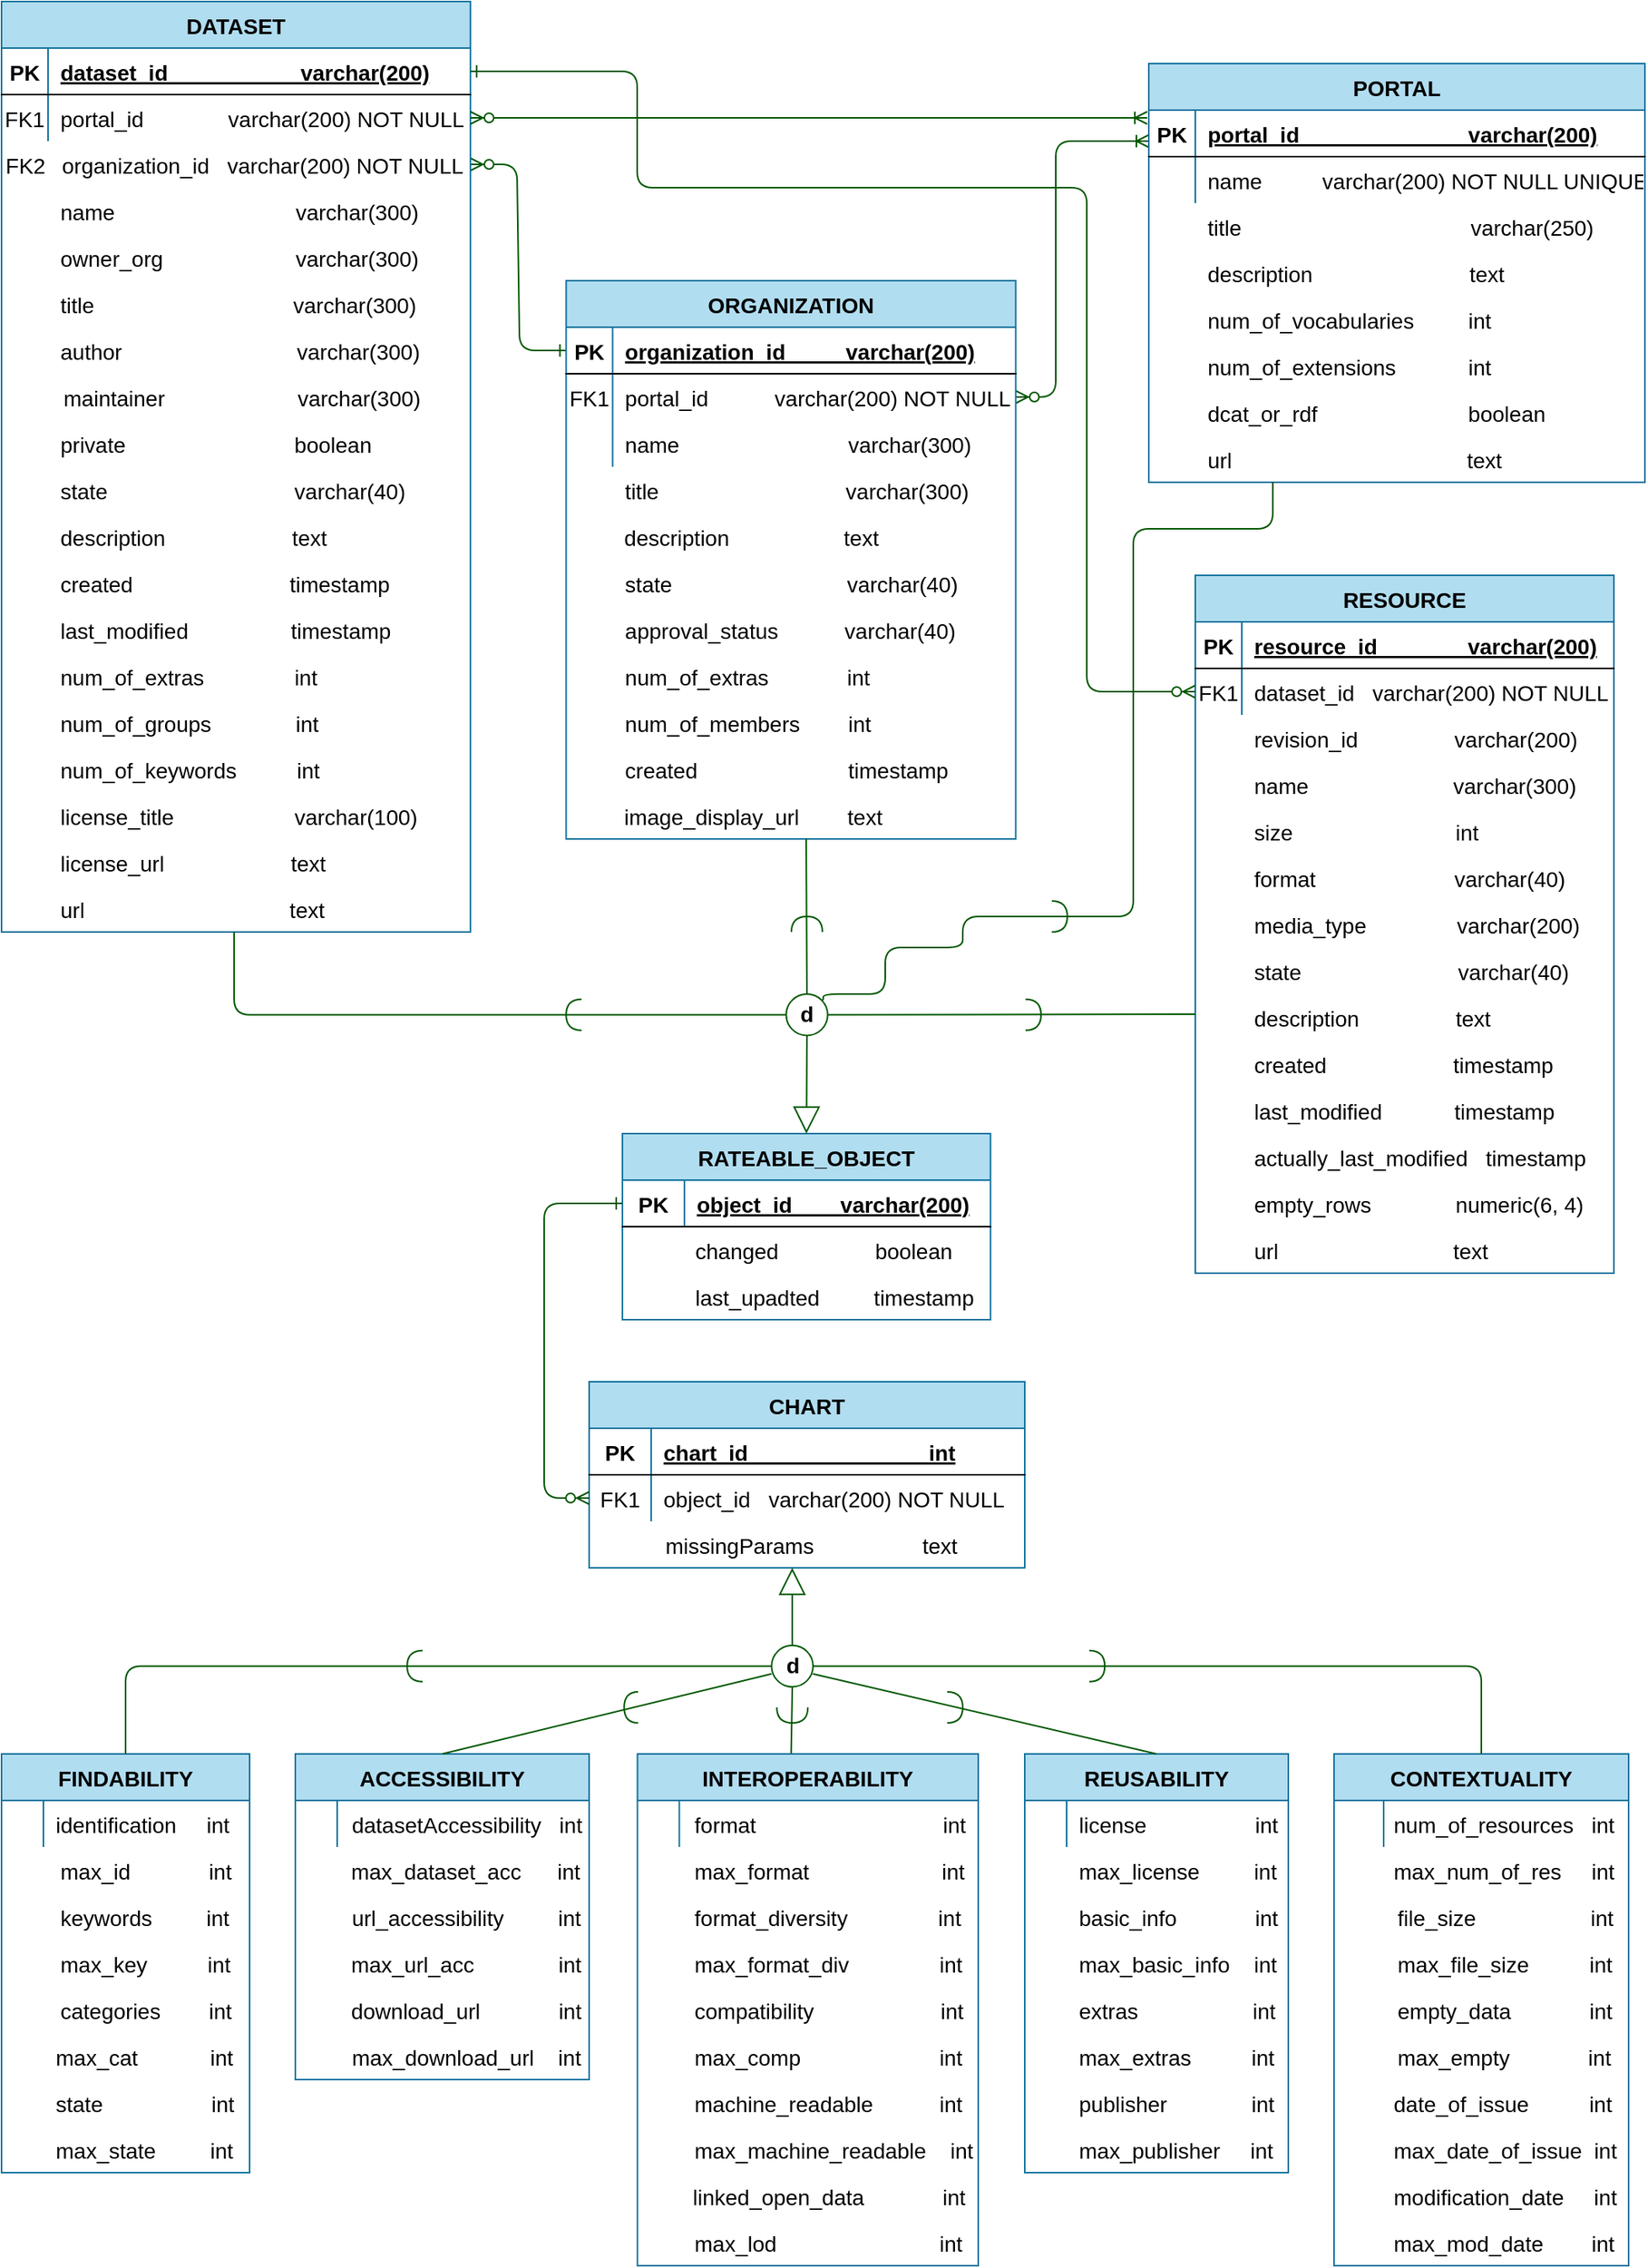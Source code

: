 <mxfile version="14.7.3" type="device"><diagram id="R2lEEEUBdFMjLlhIrx00" name="Page-1"><mxGraphModel dx="984" dy="422" grid="1" gridSize="10" guides="1" tooltips="1" connect="1" arrows="1" fold="1" page="1" pageScale="1" pageWidth="1100" pageHeight="850" math="0" shadow="0" extFonts="Permanent Marker^https://fonts.googleapis.com/css?family=Permanent+Marker"><root><mxCell id="0"/><mxCell id="1" parent="0"/><mxCell id="C-vyLk0tnHw3VtMMgP7b-1" value="" style="edgeStyle=orthogonalEdgeStyle;endArrow=ERzeroToMany;startArrow=ERoneToMany;endFill=1;startFill=0;fillColor=#008a00;strokeColor=#005700;fontSize=14;entryX=1;entryY=0.5;entryDx=0;entryDy=0;" parent="1" source="C-vyLk0tnHw3VtMMgP7b-24" target="C-vyLk0tnHw3VtMMgP7b-17" edge="1"><mxGeometry width="100" height="100" relative="1" as="geometry"><mxPoint x="360" y="840" as="sourcePoint"/><mxPoint x="662.43" y="95" as="targetPoint"/><Array as="points"><mxPoint x="700" y="100"/><mxPoint x="700" y="265"/></Array></mxGeometry></mxCell><mxCell id="C-vyLk0tnHw3VtMMgP7b-12" value="" style="edgeStyle=entityRelationEdgeStyle;endArrow=ERzeroToMany;startArrow=ERone;endFill=1;startFill=0;exitX=0;exitY=0.5;exitDx=0;exitDy=0;entryX=1;entryY=0.5;entryDx=0;entryDy=0;fillColor=#008a00;strokeColor=#005700;fontSize=14;" parent="1" source="C-vyLk0tnHw3VtMMgP7b-14" target="UvBOxQ-q_Ur3HQ1FWo0W-9" edge="1"><mxGeometry width="100" height="100" relative="1" as="geometry"><mxPoint x="420" y="300" as="sourcePoint"/><mxPoint x="570" y="390" as="targetPoint"/></mxGeometry></mxCell><mxCell id="C-vyLk0tnHw3VtMMgP7b-2" value="DATASET" style="shape=table;startSize=30;container=1;collapsible=1;childLayout=tableLayout;fixedRows=1;rowLines=0;fontStyle=1;align=center;resizeLast=1;fillColor=#b1ddf0;strokeColor=#10739e;fontSize=14;" parent="1" vertex="1"><mxGeometry x="20" y="10" width="302.43" height="600" as="geometry"/></mxCell><mxCell id="C-vyLk0tnHw3VtMMgP7b-3" value="" style="shape=partialRectangle;collapsible=0;dropTarget=0;pointerEvents=0;fillColor=none;points=[[0,0.5],[1,0.5]];portConstraint=eastwest;top=0;left=0;right=0;bottom=1;fontSize=14;" parent="C-vyLk0tnHw3VtMMgP7b-2" vertex="1"><mxGeometry y="30" width="302.43" height="30" as="geometry"/></mxCell><mxCell id="C-vyLk0tnHw3VtMMgP7b-4" value="PK" style="shape=partialRectangle;overflow=hidden;connectable=0;fillColor=none;top=0;left=0;bottom=0;right=0;fontStyle=1;fontSize=14;" parent="C-vyLk0tnHw3VtMMgP7b-3" vertex="1"><mxGeometry width="30" height="30" as="geometry"/></mxCell><mxCell id="C-vyLk0tnHw3VtMMgP7b-5" value="dataset_id                      varchar(200)" style="shape=partialRectangle;overflow=hidden;connectable=0;fillColor=none;top=0;left=0;bottom=0;right=0;align=left;spacingLeft=6;fontStyle=5;fontSize=14;" parent="C-vyLk0tnHw3VtMMgP7b-3" vertex="1"><mxGeometry x="30" width="272.43" height="30" as="geometry"/></mxCell><mxCell id="C-vyLk0tnHw3VtMMgP7b-9" value="" style="shape=partialRectangle;collapsible=0;dropTarget=0;pointerEvents=0;fillColor=none;points=[[0,0.5],[1,0.5]];portConstraint=eastwest;top=0;left=0;right=0;bottom=0;fontSize=14;" parent="C-vyLk0tnHw3VtMMgP7b-2" vertex="1"><mxGeometry y="60" width="302.43" height="30" as="geometry"/></mxCell><mxCell id="C-vyLk0tnHw3VtMMgP7b-10" value="FK1" style="shape=partialRectangle;overflow=hidden;connectable=0;fillColor=none;top=0;left=0;bottom=0;right=0;fontSize=14;" parent="C-vyLk0tnHw3VtMMgP7b-9" vertex="1"><mxGeometry width="30" height="30" as="geometry"/></mxCell><mxCell id="C-vyLk0tnHw3VtMMgP7b-11" value="portal_id              varchar(200) NOT NULL" style="shape=partialRectangle;overflow=hidden;connectable=0;fillColor=none;top=0;left=0;bottom=0;right=0;align=left;spacingLeft=6;fontSize=14;" parent="C-vyLk0tnHw3VtMMgP7b-9" vertex="1"><mxGeometry x="30" width="272.43" height="30" as="geometry"/></mxCell><mxCell id="C-vyLk0tnHw3VtMMgP7b-13" value="ORGANIZATION" style="shape=table;startSize=30;container=1;collapsible=1;childLayout=tableLayout;fixedRows=1;rowLines=0;fontStyle=1;align=center;resizeLast=1;fillColor=#b1ddf0;strokeColor=#10739e;fontSize=14;" parent="1" vertex="1"><mxGeometry x="384.18" y="190" width="290" height="360" as="geometry"/></mxCell><mxCell id="C-vyLk0tnHw3VtMMgP7b-14" value="" style="shape=partialRectangle;collapsible=0;dropTarget=0;pointerEvents=0;fillColor=none;points=[[0,0.5],[1,0.5]];portConstraint=eastwest;top=0;left=0;right=0;bottom=1;fontSize=14;" parent="C-vyLk0tnHw3VtMMgP7b-13" vertex="1"><mxGeometry y="30" width="290" height="30" as="geometry"/></mxCell><mxCell id="C-vyLk0tnHw3VtMMgP7b-15" value="PK" style="shape=partialRectangle;overflow=hidden;connectable=0;fillColor=none;top=0;left=0;bottom=0;right=0;fontStyle=1;fontSize=14;" parent="C-vyLk0tnHw3VtMMgP7b-14" vertex="1"><mxGeometry width="30" height="30" as="geometry"/></mxCell><mxCell id="C-vyLk0tnHw3VtMMgP7b-16" value="organization_id          varchar(200)" style="shape=partialRectangle;overflow=hidden;connectable=0;fillColor=none;top=0;left=0;bottom=0;right=0;align=left;spacingLeft=6;fontStyle=5;fontSize=14;" parent="C-vyLk0tnHw3VtMMgP7b-14" vertex="1"><mxGeometry x="30" width="260" height="30" as="geometry"/></mxCell><mxCell id="C-vyLk0tnHw3VtMMgP7b-17" value="" style="shape=partialRectangle;collapsible=0;dropTarget=0;pointerEvents=0;fillColor=none;points=[[0,0.5],[1,0.5]];portConstraint=eastwest;top=0;left=0;right=0;bottom=0;fontSize=14;" parent="C-vyLk0tnHw3VtMMgP7b-13" vertex="1"><mxGeometry y="60" width="290" height="30" as="geometry"/></mxCell><mxCell id="C-vyLk0tnHw3VtMMgP7b-18" value="" style="shape=partialRectangle;overflow=hidden;connectable=0;fillColor=none;top=0;left=0;bottom=0;right=0;fontSize=14;" parent="C-vyLk0tnHw3VtMMgP7b-17" vertex="1"><mxGeometry width="30" height="30" as="geometry"/></mxCell><mxCell id="C-vyLk0tnHw3VtMMgP7b-19" value="portal_id           varchar(200) NOT NULL" style="shape=partialRectangle;overflow=hidden;connectable=0;fillColor=none;top=0;left=0;bottom=0;right=0;align=left;spacingLeft=6;strokeWidth=1;fontStyle=0;fontSize=14;" parent="C-vyLk0tnHw3VtMMgP7b-17" vertex="1"><mxGeometry x="30" width="260" height="30" as="geometry"/></mxCell><mxCell id="C-vyLk0tnHw3VtMMgP7b-20" value="" style="shape=partialRectangle;collapsible=0;dropTarget=0;pointerEvents=0;fillColor=none;points=[[0,0.5],[1,0.5]];portConstraint=eastwest;top=0;left=0;right=0;bottom=0;fontSize=14;" parent="C-vyLk0tnHw3VtMMgP7b-13" vertex="1"><mxGeometry y="90" width="290" height="30" as="geometry"/></mxCell><mxCell id="C-vyLk0tnHw3VtMMgP7b-21" value="" style="shape=partialRectangle;overflow=hidden;connectable=0;fillColor=none;top=0;left=0;bottom=0;right=0;fontSize=14;" parent="C-vyLk0tnHw3VtMMgP7b-20" vertex="1"><mxGeometry width="30" height="30" as="geometry"/></mxCell><mxCell id="C-vyLk0tnHw3VtMMgP7b-22" value="name                            varchar(300)" style="shape=partialRectangle;overflow=hidden;connectable=0;fillColor=none;top=0;left=0;bottom=0;right=0;align=left;spacingLeft=6;fontSize=14;" parent="C-vyLk0tnHw3VtMMgP7b-20" vertex="1"><mxGeometry x="30" width="260" height="30" as="geometry"/></mxCell><mxCell id="C-vyLk0tnHw3VtMMgP7b-23" value="PORTAL" style="shape=table;startSize=30;container=1;collapsible=1;childLayout=tableLayout;fixedRows=1;rowLines=0;fontStyle=1;align=center;resizeLast=1;fillColor=#b1ddf0;strokeColor=#10739e;fontSize=14;" parent="1" vertex="1"><mxGeometry x="760" y="50" width="320" height="270" as="geometry"/></mxCell><mxCell id="C-vyLk0tnHw3VtMMgP7b-24" value="" style="shape=partialRectangle;collapsible=0;dropTarget=0;pointerEvents=0;fillColor=none;points=[[0,0.5],[1,0.5]];portConstraint=eastwest;top=0;left=0;right=0;bottom=1;fontSize=14;" parent="C-vyLk0tnHw3VtMMgP7b-23" vertex="1"><mxGeometry y="30" width="320" height="30" as="geometry"/></mxCell><mxCell id="C-vyLk0tnHw3VtMMgP7b-25" value="PK" style="shape=partialRectangle;overflow=hidden;connectable=0;fillColor=none;top=0;left=0;bottom=0;right=0;fontStyle=1;fontSize=14;" parent="C-vyLk0tnHw3VtMMgP7b-24" vertex="1"><mxGeometry width="30" height="30" as="geometry"/></mxCell><mxCell id="C-vyLk0tnHw3VtMMgP7b-26" value="portal_id                            varchar(200)" style="shape=partialRectangle;overflow=hidden;connectable=0;fillColor=none;top=0;left=0;bottom=0;right=0;align=left;spacingLeft=6;fontStyle=5;fontSize=14;" parent="C-vyLk0tnHw3VtMMgP7b-24" vertex="1"><mxGeometry x="30" width="290" height="30" as="geometry"/></mxCell><mxCell id="C-vyLk0tnHw3VtMMgP7b-27" value="" style="shape=partialRectangle;collapsible=0;dropTarget=0;pointerEvents=0;fillColor=none;points=[[0,0.5],[1,0.5]];portConstraint=eastwest;top=0;left=0;right=0;bottom=0;fontSize=14;" parent="C-vyLk0tnHw3VtMMgP7b-23" vertex="1"><mxGeometry y="60" width="320" height="30" as="geometry"/></mxCell><mxCell id="C-vyLk0tnHw3VtMMgP7b-28" value="" style="shape=partialRectangle;overflow=hidden;connectable=0;fillColor=none;top=0;left=0;bottom=0;right=0;fontSize=14;" parent="C-vyLk0tnHw3VtMMgP7b-27" vertex="1"><mxGeometry width="30" height="30" as="geometry"/></mxCell><mxCell id="C-vyLk0tnHw3VtMMgP7b-29" value="name          varchar(200) NOT NULL UNIQUE" style="shape=partialRectangle;overflow=hidden;connectable=0;fillColor=none;top=0;left=0;bottom=0;right=0;align=left;spacingLeft=6;fontSize=14;" parent="C-vyLk0tnHw3VtMMgP7b-27" vertex="1"><mxGeometry x="30" width="290" height="30" as="geometry"/></mxCell><mxCell id="wOkbWrruHiMdVwnTg42V-2" value="RESOURCE" style="shape=table;startSize=30;container=1;collapsible=1;childLayout=tableLayout;fixedRows=1;rowLines=0;fontStyle=1;align=center;resizeLast=1;fillColor=#b1ddf0;strokeColor=#10739e;fontSize=14;" parent="1" vertex="1"><mxGeometry x="790" y="380" width="270" height="450" as="geometry"/></mxCell><mxCell id="wOkbWrruHiMdVwnTg42V-3" value="" style="shape=partialRectangle;collapsible=0;dropTarget=0;pointerEvents=0;fillColor=none;points=[[0,0.5],[1,0.5]];portConstraint=eastwest;top=0;left=0;right=0;bottom=1;fontSize=14;" parent="wOkbWrruHiMdVwnTg42V-2" vertex="1"><mxGeometry y="30" width="270" height="30" as="geometry"/></mxCell><mxCell id="wOkbWrruHiMdVwnTg42V-4" value="PK" style="shape=partialRectangle;overflow=hidden;connectable=0;fillColor=none;top=0;left=0;bottom=0;right=0;fontStyle=1;fontSize=14;" parent="wOkbWrruHiMdVwnTg42V-3" vertex="1"><mxGeometry width="30" height="30" as="geometry"/></mxCell><mxCell id="wOkbWrruHiMdVwnTg42V-5" value="resource_id               varchar(200)" style="shape=partialRectangle;overflow=hidden;connectable=0;fillColor=none;top=0;left=0;bottom=0;right=0;align=left;spacingLeft=6;fontStyle=5;fontSize=14;" parent="wOkbWrruHiMdVwnTg42V-3" vertex="1"><mxGeometry x="30" width="240" height="30" as="geometry"/></mxCell><mxCell id="wOkbWrruHiMdVwnTg42V-6" value="" style="shape=partialRectangle;collapsible=0;dropTarget=0;pointerEvents=0;fillColor=none;points=[[0,0.5],[1,0.5]];portConstraint=eastwest;top=0;left=0;right=0;bottom=0;fontSize=14;" parent="wOkbWrruHiMdVwnTg42V-2" vertex="1"><mxGeometry y="60" width="270" height="30" as="geometry"/></mxCell><mxCell id="wOkbWrruHiMdVwnTg42V-7" value="FK1" style="shape=partialRectangle;overflow=hidden;connectable=0;fillColor=none;top=0;left=0;bottom=0;right=0;fontSize=14;" parent="wOkbWrruHiMdVwnTg42V-6" vertex="1"><mxGeometry width="30" height="30" as="geometry"/></mxCell><mxCell id="wOkbWrruHiMdVwnTg42V-8" value="dataset_id   varchar(200) NOT NULL" style="shape=partialRectangle;overflow=hidden;connectable=0;fillColor=none;top=0;left=0;bottom=0;right=0;align=left;spacingLeft=6;fontSize=14;" parent="wOkbWrruHiMdVwnTg42V-6" vertex="1"><mxGeometry x="30" width="240" height="30" as="geometry"/></mxCell><mxCell id="DVS85fL9BZpWIv3RxOL_-1" value="" style="endArrow=ERzeroToMany;startArrow=ERone;endFill=1;startFill=0;exitX=1;exitY=0.5;exitDx=0;exitDy=0;entryX=0;entryY=0.5;entryDx=0;entryDy=0;fillColor=#008a00;strokeColor=#005700;edgeStyle=orthogonalEdgeStyle;fontSize=14;" parent="1" source="C-vyLk0tnHw3VtMMgP7b-3" target="wOkbWrruHiMdVwnTg42V-6" edge="1"><mxGeometry width="100" height="100" relative="1" as="geometry"><mxPoint x="680" y="340" as="sourcePoint"/><mxPoint x="770" y="190" as="targetPoint"/><Array as="points"><mxPoint x="430" y="55"/><mxPoint x="430" y="130"/><mxPoint x="720" y="130"/><mxPoint x="720" y="455"/></Array></mxGeometry></mxCell><mxCell id="DVS85fL9BZpWIv3RxOL_-2" value="name                              varchar(300)" style="shape=partialRectangle;overflow=hidden;connectable=0;fillColor=none;top=0;left=0;bottom=0;right=0;align=left;spacingLeft=6;fontSize=14;" parent="1" vertex="1"><mxGeometry x="50" y="130" width="272.43" height="30" as="geometry"/></mxCell><mxCell id="DVS85fL9BZpWIv3RxOL_-3" value="title                                 varchar(300)" style="shape=partialRectangle;overflow=hidden;connectable=0;fillColor=none;top=0;left=0;bottom=0;right=0;align=left;spacingLeft=6;fontSize=14;" parent="1" vertex="1"><mxGeometry x="50" y="190" width="268.39" height="30" as="geometry"/></mxCell><mxCell id="DVS85fL9BZpWIv3RxOL_-4" value="author                             varchar(300)" style="shape=partialRectangle;overflow=hidden;connectable=0;fillColor=none;top=0;left=0;bottom=0;right=0;align=left;spacingLeft=6;fontSize=14;" parent="1" vertex="1"><mxGeometry x="50" y="220" width="268.39" height="30" as="geometry"/></mxCell><mxCell id="DVS85fL9BZpWIv3RxOL_-5" value="maintainer                      varchar(300)" style="shape=partialRectangle;overflow=hidden;connectable=0;fillColor=none;top=0;left=0;bottom=0;right=0;align=left;spacingLeft=6;fontSize=14;" parent="1" vertex="1"><mxGeometry x="52.02" y="250" width="268.39" height="30" as="geometry"/></mxCell><mxCell id="DVS85fL9BZpWIv3RxOL_-6" value="state                               varchar(40)" style="shape=partialRectangle;overflow=hidden;connectable=0;fillColor=none;top=0;left=0;bottom=0;right=0;align=left;spacingLeft=6;fontSize=14;" parent="1" vertex="1"><mxGeometry x="50" y="310" width="268.39" height="30" as="geometry"/></mxCell><mxCell id="DVS85fL9BZpWIv3RxOL_-7" value="description                     text" style="shape=partialRectangle;overflow=hidden;connectable=0;fillColor=none;top=0;left=0;bottom=0;right=0;align=left;spacingLeft=6;fontSize=14;" parent="1" vertex="1"><mxGeometry x="50" y="340" width="268.39" height="30" as="geometry"/></mxCell><mxCell id="DVS85fL9BZpWIv3RxOL_-8" value="owner_org                      varchar(300)" style="shape=partialRectangle;overflow=hidden;connectable=0;fillColor=none;top=0;left=0;bottom=0;right=0;align=left;spacingLeft=6;fontSize=14;" parent="1" vertex="1"><mxGeometry x="50" y="160" width="268.39" height="30" as="geometry"/></mxCell><mxCell id="DVS85fL9BZpWIv3RxOL_-10" value="created                          timestamp" style="shape=partialRectangle;overflow=hidden;connectable=0;fillColor=none;top=0;left=0;bottom=0;right=0;align=left;spacingLeft=6;fontSize=14;" parent="1" vertex="1"><mxGeometry x="50" y="370" width="272.43" height="30" as="geometry"/></mxCell><mxCell id="DVS85fL9BZpWIv3RxOL_-11" value="last_modified                 timestamp" style="shape=partialRectangle;overflow=hidden;connectable=0;fillColor=none;top=0;left=0;bottom=0;right=0;align=left;spacingLeft=6;fontSize=14;" parent="1" vertex="1"><mxGeometry x="50" y="400" width="272.43" height="30" as="geometry"/></mxCell><mxCell id="DVS85fL9BZpWIv3RxOL_-12" value="num_of_extras               int " style="shape=partialRectangle;overflow=hidden;connectable=0;fillColor=none;top=0;left=0;bottom=0;right=0;align=left;spacingLeft=6;fontSize=14;" parent="1" vertex="1"><mxGeometry x="50" y="430" width="268.39" height="30" as="geometry"/></mxCell><mxCell id="DVS85fL9BZpWIv3RxOL_-13" value="num_of_groups              int " style="shape=partialRectangle;overflow=hidden;connectable=0;fillColor=none;top=0;left=0;bottom=0;right=0;align=left;spacingLeft=6;fontSize=14;" parent="1" vertex="1"><mxGeometry x="50" y="460" width="268.39" height="30" as="geometry"/></mxCell><mxCell id="DVS85fL9BZpWIv3RxOL_-15" value="num_of_keywords          int " style="shape=partialRectangle;overflow=hidden;connectable=0;fillColor=none;top=0;left=0;bottom=0;right=0;align=left;spacingLeft=6;fontSize=14;" parent="1" vertex="1"><mxGeometry x="50" y="490" width="268.39" height="30" as="geometry"/></mxCell><mxCell id="DVS85fL9BZpWIv3RxOL_-23" value="license_title                    varchar(100) " style="shape=partialRectangle;overflow=hidden;connectable=0;fillColor=none;top=0;left=0;bottom=0;right=0;align=left;spacingLeft=6;fontSize=14;" parent="1" vertex="1"><mxGeometry x="50" y="520" width="268.39" height="30" as="geometry"/></mxCell><mxCell id="DVS85fL9BZpWIv3RxOL_-24" value="license_url                     text" style="shape=partialRectangle;overflow=hidden;connectable=0;fillColor=none;top=0;left=0;bottom=0;right=0;align=left;spacingLeft=6;fontSize=14;" parent="1" vertex="1"><mxGeometry x="50" y="550" width="268.39" height="30" as="geometry"/></mxCell><mxCell id="DVS85fL9BZpWIv3RxOL_-25" value="url                                  text " style="shape=partialRectangle;overflow=hidden;connectable=0;fillColor=none;top=0;left=0;bottom=0;right=0;align=left;spacingLeft=6;fontSize=14;" parent="1" vertex="1"><mxGeometry x="50" y="580" width="268.39" height="30" as="geometry"/></mxCell><mxCell id="DVS85fL9BZpWIv3RxOL_-27" value="state                             varchar(40)" style="shape=partialRectangle;overflow=hidden;connectable=0;fillColor=none;top=0;left=0;bottom=0;right=0;align=left;spacingLeft=6;fontSize=14;" parent="1" vertex="1"><mxGeometry x="414.18" y="370" width="260" height="30" as="geometry"/></mxCell><mxCell id="DVS85fL9BZpWIv3RxOL_-29" value="approval_status           varchar(40)" style="shape=partialRectangle;overflow=hidden;connectable=0;fillColor=none;top=0;left=0;bottom=0;right=0;align=left;spacingLeft=6;fontSize=14;" parent="1" vertex="1"><mxGeometry x="414.18" y="400" width="255.32" height="30" as="geometry"/></mxCell><mxCell id="DVS85fL9BZpWIv3RxOL_-30" value="title                               varchar(300)" style="shape=partialRectangle;overflow=hidden;connectable=0;fillColor=none;top=0;left=0;bottom=0;right=0;align=left;spacingLeft=6;fontSize=14;" parent="1" vertex="1"><mxGeometry x="414.18" y="310" width="260" height="30" as="geometry"/></mxCell><mxCell id="DVS85fL9BZpWIv3RxOL_-31" value="created                         timestamp" style="shape=partialRectangle;overflow=hidden;connectable=0;fillColor=none;top=0;left=0;bottom=0;right=0;align=left;spacingLeft=6;fontSize=14;" parent="1" vertex="1"><mxGeometry x="414.18" y="490" width="260" height="30" as="geometry"/></mxCell><mxCell id="DVS85fL9BZpWIv3RxOL_-32" value="num_of_members        int" style="shape=partialRectangle;overflow=hidden;connectable=0;fillColor=none;top=0;left=0;bottom=0;right=0;align=left;spacingLeft=6;fontSize=14;" parent="1" vertex="1"><mxGeometry x="414.18" y="460" width="260" height="30" as="geometry"/></mxCell><mxCell id="DVS85fL9BZpWIv3RxOL_-33" value="num_of_extras             int" style="shape=partialRectangle;overflow=hidden;connectable=0;fillColor=none;top=0;left=0;bottom=0;right=0;align=left;spacingLeft=6;fontSize=14;" parent="1" vertex="1"><mxGeometry x="414.18" y="430" width="250" height="30" as="geometry"/></mxCell><mxCell id="DVS85fL9BZpWIv3RxOL_-34" value="image_display_url        text" style="shape=partialRectangle;overflow=hidden;connectable=0;fillColor=none;top=0;left=0;bottom=0;right=0;align=left;spacingLeft=6;fontSize=14;" parent="1" vertex="1"><mxGeometry x="413.68" y="520" width="260" height="30" as="geometry"/></mxCell><mxCell id="DVS85fL9BZpWIv3RxOL_-35" value="name                        varchar(300)" style="shape=partialRectangle;overflow=hidden;connectable=0;fillColor=none;top=0;left=0;bottom=0;right=0;align=left;spacingLeft=6;fontSize=14;" parent="1" vertex="1"><mxGeometry x="820" y="500" width="240" height="30" as="geometry"/></mxCell><mxCell id="DVS85fL9BZpWIv3RxOL_-36" value="revision_id                varchar(200)" style="shape=partialRectangle;overflow=hidden;connectable=0;fillColor=none;top=0;left=0;bottom=0;right=0;align=left;spacingLeft=6;fontSize=14;" parent="1" vertex="1"><mxGeometry x="820" y="470" width="240" height="30" as="geometry"/></mxCell><mxCell id="DVS85fL9BZpWIv3RxOL_-37" value="state                          varchar(40)" style="shape=partialRectangle;overflow=hidden;connectable=0;fillColor=none;top=0;left=0;bottom=0;right=0;align=left;spacingLeft=6;fontSize=14;" parent="1" vertex="1"><mxGeometry x="820" y="620" width="240" height="30" as="geometry"/></mxCell><mxCell id="DVS85fL9BZpWIv3RxOL_-38" value="media_type               varchar(200)" style="shape=partialRectangle;overflow=hidden;connectable=0;fillColor=none;top=0;left=0;bottom=0;right=0;align=left;spacingLeft=6;fontSize=14;" parent="1" vertex="1"><mxGeometry x="820" y="590" width="240" height="30" as="geometry"/></mxCell><mxCell id="DVS85fL9BZpWIv3RxOL_-39" value="size                           int" style="shape=partialRectangle;overflow=hidden;connectable=0;fillColor=none;top=0;left=0;bottom=0;right=0;align=left;spacingLeft=6;fontSize=14;" parent="1" vertex="1"><mxGeometry x="820" y="530" width="240" height="30" as="geometry"/></mxCell><mxCell id="DVS85fL9BZpWIv3RxOL_-40" value="format                       varchar(40)" style="shape=partialRectangle;overflow=hidden;connectable=0;fillColor=none;top=0;left=0;bottom=0;right=0;align=left;spacingLeft=6;fontSize=14;" parent="1" vertex="1"><mxGeometry x="820" y="560" width="240" height="30" as="geometry"/></mxCell><mxCell id="DVS85fL9BZpWIv3RxOL_-41" value="created                     timestamp" style="shape=partialRectangle;overflow=hidden;connectable=0;fillColor=none;top=0;left=0;bottom=0;right=0;align=left;spacingLeft=6;fontSize=14;" parent="1" vertex="1"><mxGeometry x="820" y="680" width="240" height="30" as="geometry"/></mxCell><mxCell id="DVS85fL9BZpWIv3RxOL_-42" value="description                text" style="shape=partialRectangle;overflow=hidden;connectable=0;fillColor=none;top=0;left=0;bottom=0;right=0;align=left;spacingLeft=6;fontSize=14;" parent="1" vertex="1"><mxGeometry x="820" y="650" width="240" height="30" as="geometry"/></mxCell><mxCell id="DVS85fL9BZpWIv3RxOL_-43" value="last_modified            timestamp" style="shape=partialRectangle;overflow=hidden;connectable=0;fillColor=none;top=0;left=0;bottom=0;right=0;align=left;spacingLeft=6;fontSize=14;" parent="1" vertex="1"><mxGeometry x="820" y="710" width="240" height="30" as="geometry"/></mxCell><mxCell id="DVS85fL9BZpWIv3RxOL_-44" value="actually_last_modified   timestamp" style="shape=partialRectangle;overflow=hidden;connectable=0;fillColor=none;top=0;left=0;bottom=0;right=0;align=left;spacingLeft=6;fontSize=14;" parent="1" vertex="1"><mxGeometry x="820" y="740" width="240" height="30" as="geometry"/></mxCell><mxCell id="DVS85fL9BZpWIv3RxOL_-45" value="CHART" style="shape=table;startSize=30;container=1;collapsible=1;childLayout=tableLayout;fixedRows=1;rowLines=0;fontStyle=1;align=center;resizeLast=1;fillColor=#b1ddf0;strokeColor=#10739e;fontSize=14;" parent="1" vertex="1"><mxGeometry x="399.02" y="900" width="280.98" height="120" as="geometry"/></mxCell><mxCell id="DVS85fL9BZpWIv3RxOL_-46" value="" style="shape=partialRectangle;collapsible=0;dropTarget=0;pointerEvents=0;points=[[0,0.5],[1,0.5]];portConstraint=eastwest;top=0;left=0;right=0;bottom=1;fillColor=none;fontSize=14;" parent="DVS85fL9BZpWIv3RxOL_-45" vertex="1"><mxGeometry y="30" width="280.98" height="30" as="geometry"/></mxCell><mxCell id="DVS85fL9BZpWIv3RxOL_-47" value="PK" style="shape=partialRectangle;overflow=hidden;connectable=0;top=0;left=0;bottom=0;right=0;fontStyle=1;fillColor=none;fontSize=14;" parent="DVS85fL9BZpWIv3RxOL_-46" vertex="1"><mxGeometry width="40" height="30" as="geometry"/></mxCell><mxCell id="DVS85fL9BZpWIv3RxOL_-48" value="chart_id                              int" style="shape=partialRectangle;overflow=hidden;connectable=0;top=0;left=0;bottom=0;right=0;align=left;spacingLeft=6;fontStyle=5;fillColor=none;fontSize=14;" parent="DVS85fL9BZpWIv3RxOL_-46" vertex="1"><mxGeometry x="40" width="240.98" height="30" as="geometry"/></mxCell><mxCell id="DVS85fL9BZpWIv3RxOL_-49" value="" style="shape=partialRectangle;collapsible=0;dropTarget=0;pointerEvents=0;fillColor=none;points=[[0,0.5],[1,0.5]];portConstraint=eastwest;top=0;left=0;right=0;bottom=0;fontSize=14;" parent="DVS85fL9BZpWIv3RxOL_-45" vertex="1"><mxGeometry y="60" width="280.98" height="30" as="geometry"/></mxCell><mxCell id="DVS85fL9BZpWIv3RxOL_-50" value="FK1" style="shape=partialRectangle;overflow=hidden;connectable=0;fillColor=none;top=0;left=0;bottom=0;right=0;fontSize=14;" parent="DVS85fL9BZpWIv3RxOL_-49" vertex="1"><mxGeometry width="40" height="30" as="geometry"/></mxCell><mxCell id="DVS85fL9BZpWIv3RxOL_-51" value="object_id   varchar(200) NOT NULL" style="shape=partialRectangle;overflow=hidden;connectable=0;fillColor=none;top=0;left=0;bottom=0;right=0;align=left;spacingLeft=6;fontSize=14;" parent="DVS85fL9BZpWIv3RxOL_-49" vertex="1"><mxGeometry x="40" width="240.98" height="30" as="geometry"/></mxCell><mxCell id="DVS85fL9BZpWIv3RxOL_-69" value="FINDABILITY" style="shape=table;startSize=30;container=1;collapsible=1;childLayout=tableLayout;fixedRows=1;rowLines=0;fontStyle=1;align=center;resizeLast=1;fillColor=#b1ddf0;strokeColor=#10739e;fontSize=14;" parent="1" vertex="1"><mxGeometry x="20.0" y="1140" width="160" height="270" as="geometry"/></mxCell><mxCell id="DVS85fL9BZpWIv3RxOL_-73" value="" style="shape=partialRectangle;collapsible=0;dropTarget=0;pointerEvents=0;fillColor=none;points=[[0,0.5],[1,0.5]];portConstraint=eastwest;top=0;left=0;right=0;bottom=0;fontSize=14;" parent="DVS85fL9BZpWIv3RxOL_-69" vertex="1"><mxGeometry y="30" width="160" height="30" as="geometry"/></mxCell><mxCell id="DVS85fL9BZpWIv3RxOL_-74" value="" style="shape=partialRectangle;overflow=hidden;connectable=0;fillColor=none;top=0;left=0;bottom=0;right=0;fontSize=14;" parent="DVS85fL9BZpWIv3RxOL_-73" vertex="1"><mxGeometry width="27" height="30" as="geometry"/></mxCell><mxCell id="DVS85fL9BZpWIv3RxOL_-75" value="" style="shape=partialRectangle;overflow=hidden;connectable=0;fillColor=none;top=0;left=0;bottom=0;right=0;align=left;spacingLeft=6;fontSize=14;" parent="DVS85fL9BZpWIv3RxOL_-73" vertex="1"><mxGeometry x="27" width="133" height="30" as="geometry"/></mxCell><mxCell id="DVS85fL9BZpWIv3RxOL_-79" value="identification     int" style="shape=partialRectangle;overflow=hidden;connectable=0;fillColor=none;top=0;left=0;bottom=0;right=0;align=left;spacingLeft=6;fontSize=14;" parent="1" vertex="1"><mxGeometry x="47.0" y="1170" width="130" height="30" as="geometry"/></mxCell><mxCell id="DVS85fL9BZpWIv3RxOL_-80" value="keywords         int" style="shape=partialRectangle;overflow=hidden;connectable=0;fillColor=none;top=0;left=0;bottom=0;right=0;align=left;spacingLeft=6;fontSize=14;" parent="1" vertex="1"><mxGeometry x="50.0" y="1230" width="130" height="30" as="geometry"/></mxCell><mxCell id="DVS85fL9BZpWIv3RxOL_-129" value="categories        int" style="shape=partialRectangle;overflow=hidden;connectable=0;fillColor=none;top=0;left=0;bottom=0;right=0;align=left;spacingLeft=6;fontSize=14;" parent="1" vertex="1"><mxGeometry x="50.0" y="1290" width="130" height="30" as="geometry"/></mxCell><mxCell id="DVS85fL9BZpWIv3RxOL_-130" value="state                  int" style="shape=partialRectangle;overflow=hidden;connectable=0;fillColor=none;top=0;left=0;bottom=0;right=0;align=left;spacingLeft=6;fontSize=14;" parent="1" vertex="1"><mxGeometry x="47.0" y="1350" width="130" height="30" as="geometry"/></mxCell><mxCell id="DVS85fL9BZpWIv3RxOL_-131" value="CONTEXTUALITY" style="shape=table;startSize=30;container=1;collapsible=1;childLayout=tableLayout;fixedRows=1;rowLines=0;fontStyle=1;align=center;resizeLast=1;fillColor=#b1ddf0;strokeColor=#10739e;fontSize=14;" parent="1" vertex="1"><mxGeometry x="879.5" y="1140" width="190" height="330" as="geometry"/></mxCell><mxCell id="DVS85fL9BZpWIv3RxOL_-132" value="" style="shape=partialRectangle;collapsible=0;dropTarget=0;pointerEvents=0;fillColor=none;points=[[0,0.5],[1,0.5]];portConstraint=eastwest;top=0;left=0;right=0;bottom=0;fontSize=14;" parent="DVS85fL9BZpWIv3RxOL_-131" vertex="1"><mxGeometry y="30" width="190" height="30" as="geometry"/></mxCell><mxCell id="DVS85fL9BZpWIv3RxOL_-133" value="" style="shape=partialRectangle;overflow=hidden;connectable=0;fillColor=none;top=0;left=0;bottom=0;right=0;fontSize=14;" parent="DVS85fL9BZpWIv3RxOL_-132" vertex="1"><mxGeometry width="32" height="30" as="geometry"/></mxCell><mxCell id="DVS85fL9BZpWIv3RxOL_-134" value="" style="shape=partialRectangle;overflow=hidden;connectable=0;fillColor=none;top=0;left=0;bottom=0;right=0;align=left;spacingLeft=6;fontSize=14;" parent="DVS85fL9BZpWIv3RxOL_-132" vertex="1"><mxGeometry x="32" width="158" height="30" as="geometry"/></mxCell><mxCell id="DVS85fL9BZpWIv3RxOL_-139" value="REUSABILITY" style="shape=table;startSize=30;container=1;collapsible=1;childLayout=tableLayout;fixedRows=1;rowLines=0;fontStyle=1;align=center;resizeLast=1;fillColor=#b1ddf0;strokeColor=#10739e;fontSize=14;" parent="1" vertex="1"><mxGeometry x="680" y="1140" width="170" height="270" as="geometry"/></mxCell><mxCell id="DVS85fL9BZpWIv3RxOL_-140" value="" style="shape=partialRectangle;collapsible=0;dropTarget=0;pointerEvents=0;fillColor=none;points=[[0,0.5],[1,0.5]];portConstraint=eastwest;top=0;left=0;right=0;bottom=0;fontSize=14;" parent="DVS85fL9BZpWIv3RxOL_-139" vertex="1"><mxGeometry y="30" width="170" height="30" as="geometry"/></mxCell><mxCell id="DVS85fL9BZpWIv3RxOL_-141" value="" style="shape=partialRectangle;overflow=hidden;connectable=0;fillColor=none;top=0;left=0;bottom=0;right=0;fontSize=14;" parent="DVS85fL9BZpWIv3RxOL_-140" vertex="1"><mxGeometry width="27" height="30" as="geometry"/></mxCell><mxCell id="DVS85fL9BZpWIv3RxOL_-142" value="" style="shape=partialRectangle;overflow=hidden;connectable=0;fillColor=none;top=0;left=0;bottom=0;right=0;align=left;spacingLeft=6;fontSize=14;" parent="DVS85fL9BZpWIv3RxOL_-140" vertex="1"><mxGeometry x="27" width="143" height="30" as="geometry"/></mxCell><mxCell id="DVS85fL9BZpWIv3RxOL_-147" value="INTEROPERABILITY" style="shape=table;startSize=30;container=1;collapsible=1;childLayout=tableLayout;fixedRows=1;rowLines=0;fontStyle=1;align=center;resizeLast=1;fillColor=#b1ddf0;strokeColor=#10739e;fontSize=14;" parent="1" vertex="1"><mxGeometry x="430.18" y="1140" width="219.82" height="330" as="geometry"/></mxCell><mxCell id="DVS85fL9BZpWIv3RxOL_-148" value="" style="shape=partialRectangle;collapsible=0;dropTarget=0;pointerEvents=0;fillColor=none;points=[[0,0.5],[1,0.5]];portConstraint=eastwest;top=0;left=0;right=0;bottom=0;fontSize=14;" parent="DVS85fL9BZpWIv3RxOL_-147" vertex="1"><mxGeometry y="30" width="219.82" height="30" as="geometry"/></mxCell><mxCell id="DVS85fL9BZpWIv3RxOL_-149" value="" style="shape=partialRectangle;overflow=hidden;connectable=0;fillColor=none;top=0;left=0;bottom=0;right=0;fontSize=14;" parent="DVS85fL9BZpWIv3RxOL_-148" vertex="1"><mxGeometry width="27" height="30" as="geometry"/></mxCell><mxCell id="DVS85fL9BZpWIv3RxOL_-150" value="" style="shape=partialRectangle;overflow=hidden;connectable=0;fillColor=none;top=0;left=0;bottom=0;right=0;align=left;spacingLeft=6;fontSize=14;" parent="DVS85fL9BZpWIv3RxOL_-148" vertex="1"><mxGeometry x="27" width="192.82" height="30" as="geometry"/></mxCell><mxCell id="DVS85fL9BZpWIv3RxOL_-155" value="ACCESSIBILITY" style="shape=table;startSize=30;container=1;collapsible=1;childLayout=tableLayout;fixedRows=1;rowLines=0;fontStyle=1;align=center;resizeLast=1;fillColor=#b1ddf0;strokeColor=#10739e;fontSize=14;" parent="1" vertex="1"><mxGeometry x="209.5" y="1140" width="189.5" height="210" as="geometry"/></mxCell><mxCell id="DVS85fL9BZpWIv3RxOL_-156" value="" style="shape=partialRectangle;collapsible=0;dropTarget=0;pointerEvents=0;fillColor=none;points=[[0,0.5],[1,0.5]];portConstraint=eastwest;top=0;left=0;right=0;bottom=0;fontSize=14;" parent="DVS85fL9BZpWIv3RxOL_-155" vertex="1"><mxGeometry y="30" width="189.5" height="30" as="geometry"/></mxCell><mxCell id="DVS85fL9BZpWIv3RxOL_-157" value="" style="shape=partialRectangle;overflow=hidden;connectable=0;fillColor=none;top=0;left=0;bottom=0;right=0;fontSize=14;" parent="DVS85fL9BZpWIv3RxOL_-156" vertex="1"><mxGeometry width="27" height="30" as="geometry"/></mxCell><mxCell id="DVS85fL9BZpWIv3RxOL_-158" value="" style="shape=partialRectangle;overflow=hidden;connectable=0;fillColor=none;top=0;left=0;bottom=0;right=0;align=left;spacingLeft=6;fontSize=14;" parent="DVS85fL9BZpWIv3RxOL_-156" vertex="1"><mxGeometry x="27" width="162.5" height="30" as="geometry"/></mxCell><mxCell id="DVS85fL9BZpWIv3RxOL_-159" value="datasetAccessibility   int" style="shape=partialRectangle;overflow=hidden;connectable=0;fillColor=none;top=0;left=0;bottom=0;right=0;align=left;spacingLeft=6;fontSize=14;" parent="1" vertex="1"><mxGeometry x="237.97" y="1170" width="161.53" height="30" as="geometry"/></mxCell><mxCell id="DVS85fL9BZpWIv3RxOL_-160" value="url_accessibility         int" style="shape=partialRectangle;overflow=hidden;connectable=0;fillColor=none;top=0;left=0;bottom=0;right=0;align=left;spacingLeft=6;fontSize=14;" parent="1" vertex="1"><mxGeometry x="237.97" y="1230" width="161.53" height="30" as="geometry"/></mxCell><mxCell id="DVS85fL9BZpWIv3RxOL_-161" value="download_url             int" style="shape=partialRectangle;overflow=hidden;connectable=0;fillColor=none;top=0;left=0;bottom=0;right=0;align=left;spacingLeft=6;fontSize=14;" parent="1" vertex="1"><mxGeometry x="237.47" y="1290" width="161.53" height="30" as="geometry"/></mxCell><mxCell id="DVS85fL9BZpWIv3RxOL_-167" value="format                               int" style="shape=partialRectangle;overflow=hidden;connectable=0;fillColor=none;top=0;left=0;bottom=0;right=0;align=left;spacingLeft=6;fontSize=14;" parent="1" vertex="1"><mxGeometry x="459.02" y="1170" width="190.98" height="30" as="geometry"/></mxCell><mxCell id="DVS85fL9BZpWIv3RxOL_-168" value="format_diversity               int" style="shape=partialRectangle;overflow=hidden;connectable=0;fillColor=none;top=0;left=0;bottom=0;right=0;align=left;spacingLeft=6;fontSize=14;" parent="1" vertex="1"><mxGeometry x="459.02" y="1230" width="190.98" height="30" as="geometry"/></mxCell><mxCell id="DVS85fL9BZpWIv3RxOL_-169" value="compatibility                     int" style="shape=partialRectangle;overflow=hidden;connectable=0;fillColor=none;top=0;left=0;bottom=0;right=0;align=left;spacingLeft=6;fontSize=14;" parent="1" vertex="1"><mxGeometry x="459.02" y="1290" width="190.98" height="30" as="geometry"/></mxCell><mxCell id="DVS85fL9BZpWIv3RxOL_-170" value="machine_readable           int" style="shape=partialRectangle;overflow=hidden;connectable=0;fillColor=none;top=0;left=0;bottom=0;right=0;align=left;spacingLeft=6;fontSize=14;" parent="1" vertex="1"><mxGeometry x="459.02" y="1350" width="190.98" height="30" as="geometry"/></mxCell><mxCell id="DVS85fL9BZpWIv3RxOL_-171" value="license                  int" style="shape=partialRectangle;overflow=hidden;connectable=0;fillColor=none;top=0;left=0;bottom=0;right=0;align=left;spacingLeft=6;fontSize=14;" parent="1" vertex="1"><mxGeometry x="707" y="1170" width="143" height="30" as="geometry"/></mxCell><mxCell id="DVS85fL9BZpWIv3RxOL_-172" value="basic_info             int" style="shape=partialRectangle;overflow=hidden;connectable=0;fillColor=none;top=0;left=0;bottom=0;right=0;align=left;spacingLeft=6;fontSize=14;" parent="1" vertex="1"><mxGeometry x="707" y="1230" width="143" height="30" as="geometry"/></mxCell><mxCell id="DVS85fL9BZpWIv3RxOL_-173" value="extras                   int" style="shape=partialRectangle;overflow=hidden;connectable=0;fillColor=none;top=0;left=0;bottom=0;right=0;align=left;spacingLeft=6;fontSize=14;" parent="1" vertex="1"><mxGeometry x="707" y="1290" width="143" height="30" as="geometry"/></mxCell><mxCell id="DVS85fL9BZpWIv3RxOL_-174" value="publisher              int" style="shape=partialRectangle;overflow=hidden;connectable=0;fillColor=none;top=0;left=0;bottom=0;right=0;align=left;spacingLeft=6;fontSize=14;" parent="1" vertex="1"><mxGeometry x="707" y="1350" width="143" height="30" as="geometry"/></mxCell><mxCell id="DVS85fL9BZpWIv3RxOL_-175" value="num_of_resources   int" style="shape=partialRectangle;overflow=hidden;connectable=0;fillColor=none;top=0;left=0;bottom=0;right=0;align=left;spacingLeft=6;fontSize=14;" parent="1" vertex="1"><mxGeometry x="910" y="1170" width="159.5" height="30" as="geometry"/></mxCell><mxCell id="DVS85fL9BZpWIv3RxOL_-176" value="file_size                   int" style="shape=partialRectangle;overflow=hidden;connectable=0;fillColor=none;top=0;left=0;bottom=0;right=0;align=left;spacingLeft=6;fontSize=14;" parent="1" vertex="1"><mxGeometry x="912.5" y="1230" width="159.5" height="30" as="geometry"/></mxCell><mxCell id="DVS85fL9BZpWIv3RxOL_-177" value="empty_data             int" style="shape=partialRectangle;overflow=hidden;connectable=0;fillColor=none;top=0;left=0;bottom=0;right=0;align=left;spacingLeft=6;fontSize=14;" parent="1" vertex="1"><mxGeometry x="912.5" y="1290" width="159.5" height="30" as="geometry"/></mxCell><mxCell id="DVS85fL9BZpWIv3RxOL_-178" value="date_of_issue          int" style="shape=partialRectangle;overflow=hidden;connectable=0;fillColor=none;top=0;left=0;bottom=0;right=0;align=left;spacingLeft=6;fontSize=14;" parent="1" vertex="1"><mxGeometry x="910" y="1350" width="159.5" height="30" as="geometry"/></mxCell><mxCell id="DVS85fL9BZpWIv3RxOL_-180" value="modification_date     int" style="shape=partialRectangle;overflow=hidden;connectable=0;fillColor=none;top=0;left=0;bottom=0;right=0;align=left;spacingLeft=6;fontSize=14;" parent="1" vertex="1"><mxGeometry x="910" y="1410" width="159.5" height="30" as="geometry"/></mxCell><mxCell id="DVS85fL9BZpWIv3RxOL_-188" value="" style="endArrow=none;html=1;entryX=0.5;entryY=0;entryDx=0;entryDy=0;edgeStyle=orthogonalEdgeStyle;fillColor=#008a00;strokeColor=#005700;fontSize=14;exitX=1;exitY=0.5;exitDx=0;exitDy=0;" parent="1" source="DVS85fL9BZpWIv3RxOL_-208" target="DVS85fL9BZpWIv3RxOL_-131" edge="1"><mxGeometry width="50" height="50" relative="1" as="geometry"><mxPoint x="721.59" y="1060" as="sourcePoint"/><mxPoint x="539.09" y="1040" as="targetPoint"/><Array as="points"><mxPoint x="975" y="1083"/></Array></mxGeometry></mxCell><mxCell id="DVS85fL9BZpWIv3RxOL_-189" value="" style="endArrow=none;html=1;exitX=0.5;exitY=0;exitDx=0;exitDy=0;fillColor=#008a00;strokeColor=#005700;fontSize=14;entryX=0;entryY=0.75;entryDx=0;entryDy=0;" parent="1" source="DVS85fL9BZpWIv3RxOL_-155" target="DVS85fL9BZpWIv3RxOL_-208" edge="1"><mxGeometry width="50" height="50" relative="1" as="geometry"><mxPoint x="509.09" y="1100" as="sourcePoint"/><mxPoint x="322.09" y="1100" as="targetPoint"/></mxGeometry></mxCell><mxCell id="DVS85fL9BZpWIv3RxOL_-191" value="" style="endArrow=none;html=1;entryX=0.451;entryY=-0.001;entryDx=0;entryDy=0;fillColor=#008a00;strokeColor=#005700;fontSize=14;exitX=0.5;exitY=1;exitDx=0;exitDy=0;entryPerimeter=0;" parent="1" source="DVS85fL9BZpWIv3RxOL_-207" target="DVS85fL9BZpWIv3RxOL_-147" edge="1"><mxGeometry width="50" height="50" relative="1" as="geometry"><mxPoint x="528.59" y="1120" as="sourcePoint"/><mxPoint x="529.09" y="1130" as="targetPoint"/></mxGeometry></mxCell><mxCell id="DVS85fL9BZpWIv3RxOL_-192" value="" style="endArrow=none;html=1;exitX=0.5;exitY=0;exitDx=0;exitDy=0;fillColor=#008a00;strokeColor=#005700;fontSize=14;entryX=1;entryY=0.75;entryDx=0;entryDy=0;" parent="1" source="DVS85fL9BZpWIv3RxOL_-139" target="DVS85fL9BZpWIv3RxOL_-208" edge="1"><mxGeometry width="50" height="50" relative="1" as="geometry"><mxPoint x="332.09" y="1150" as="sourcePoint"/><mxPoint x="742.09" y="1100" as="targetPoint"/></mxGeometry></mxCell><mxCell id="DVS85fL9BZpWIv3RxOL_-193" value="RATEABLE_OBJECT" style="shape=table;startSize=30;container=1;collapsible=1;childLayout=tableLayout;fixedRows=1;rowLines=0;fontStyle=1;align=center;resizeLast=1;fillColor=#b1ddf0;strokeColor=#10739e;fontSize=14;" parent="1" vertex="1"><mxGeometry x="420.47" y="740" width="237.42" height="120" as="geometry"/></mxCell><mxCell id="DVS85fL9BZpWIv3RxOL_-194" value="" style="shape=partialRectangle;collapsible=0;dropTarget=0;pointerEvents=0;points=[[0,0.5],[1,0.5]];portConstraint=eastwest;top=0;left=0;right=0;bottom=1;fillColor=none;fontSize=14;" parent="DVS85fL9BZpWIv3RxOL_-193" vertex="1"><mxGeometry y="30" width="237.42" height="30" as="geometry"/></mxCell><mxCell id="DVS85fL9BZpWIv3RxOL_-195" value="PK" style="shape=partialRectangle;overflow=hidden;connectable=0;top=0;left=0;bottom=0;right=0;fontStyle=1;fillColor=none;fontSize=14;" parent="DVS85fL9BZpWIv3RxOL_-194" vertex="1"><mxGeometry width="40" height="30" as="geometry"/></mxCell><mxCell id="DVS85fL9BZpWIv3RxOL_-196" value="object_id        varchar(200)" style="shape=partialRectangle;overflow=hidden;connectable=0;top=0;left=0;bottom=0;right=0;align=left;spacingLeft=6;fontStyle=5;fillColor=none;fontSize=14;" parent="DVS85fL9BZpWIv3RxOL_-194" vertex="1"><mxGeometry x="40" width="197.42" height="30" as="geometry"/></mxCell><mxCell id="DVS85fL9BZpWIv3RxOL_-203" value="" style="endArrow=none;html=1;fillColor=#008a00;strokeColor=#005700;fontSize=14;exitX=0.5;exitY=0;exitDx=0;exitDy=0;" parent="1" source="DVS85fL9BZpWIv3RxOL_-221" edge="1"><mxGeometry width="50" height="50" relative="1" as="geometry"><mxPoint x="549" y="630" as="sourcePoint"/><mxPoint x="539" y="550" as="targetPoint"/></mxGeometry></mxCell><mxCell id="DVS85fL9BZpWIv3RxOL_-204" value="" style="endArrow=none;html=1;fillColor=#008a00;strokeColor=#005700;fontSize=14;exitX=1;exitY=0.5;exitDx=0;exitDy=0;edgeStyle=orthogonalEdgeStyle;" parent="1" source="DVS85fL9BZpWIv3RxOL_-222" edge="1"><mxGeometry width="50" height="50" relative="1" as="geometry"><mxPoint x="730" y="633" as="sourcePoint"/><mxPoint x="790" y="663" as="targetPoint"/><Array as="points"><mxPoint x="790" y="663"/></Array></mxGeometry></mxCell><mxCell id="DVS85fL9BZpWIv3RxOL_-205" value="" style="endArrow=none;html=1;edgeStyle=orthogonalEdgeStyle;fillColor=#008a00;strokeColor=#005700;fontSize=14;entryX=0;entryY=0.5;entryDx=0;entryDy=0;" parent="1" target="DVS85fL9BZpWIv3RxOL_-222" edge="1"><mxGeometry width="50" height="50" relative="1" as="geometry"><mxPoint x="170" y="610" as="sourcePoint"/><mxPoint x="500" y="650" as="targetPoint"/><Array as="points"><mxPoint x="170" y="663"/></Array></mxGeometry></mxCell><mxCell id="DVS85fL9BZpWIv3RxOL_-206" value="" style="edgeStyle=orthogonalEdgeStyle;endArrow=ERzeroToMany;startArrow=ERone;endFill=1;startFill=0;fillColor=#008a00;strokeColor=#005700;exitX=0;exitY=0.5;exitDx=0;exitDy=0;entryX=0;entryY=0.5;entryDx=0;entryDy=0;fontSize=14;" parent="1" source="DVS85fL9BZpWIv3RxOL_-194" target="DVS85fL9BZpWIv3RxOL_-49" edge="1"><mxGeometry width="100" height="100" relative="1" as="geometry"><mxPoint x="330" y="910" as="sourcePoint"/><mxPoint x="400" y="930" as="targetPoint"/><Array as="points"><mxPoint x="370" y="785"/><mxPoint x="370" y="975"/></Array></mxGeometry></mxCell><mxCell id="DVS85fL9BZpWIv3RxOL_-207" value="" style="ellipse;whiteSpace=wrap;html=1;aspect=fixed;rounded=0;sketch=0;strokeWidth=1;fontSize=14;strokeColor=#005700;fontColor=#ffffff;fillColor=none;" parent="1" vertex="1"><mxGeometry x="516.68" y="1070" width="26.75" height="26.75" as="geometry"/></mxCell><mxCell id="DVS85fL9BZpWIv3RxOL_-208" value="&lt;b style=&quot;font-size: 14px;&quot;&gt;d&lt;/b&gt;" style="text;html=1;strokeColor=none;fillColor=none;align=center;verticalAlign=middle;whiteSpace=wrap;rounded=0;sketch=0;fontSize=14;" parent="1" vertex="1"><mxGeometry x="516.68" y="1073.38" width="26.63" height="20" as="geometry"/></mxCell><mxCell id="DVS85fL9BZpWIv3RxOL_-210" value="" style="endArrow=none;html=1;fontSize=14;exitX=0.5;exitY=0;exitDx=0;exitDy=0;entryX=0;entryY=0.5;entryDx=0;entryDy=0;edgeStyle=orthogonalEdgeStyle;fillColor=#008a00;strokeColor=#005700;" parent="1" source="DVS85fL9BZpWIv3RxOL_-69" target="DVS85fL9BZpWIv3RxOL_-208" edge="1"><mxGeometry width="50" height="50" relative="1" as="geometry"><mxPoint x="561.59" y="1100" as="sourcePoint"/><mxPoint x="611.59" y="1050" as="targetPoint"/></mxGeometry></mxCell><mxCell id="DVS85fL9BZpWIv3RxOL_-212" value="" style="endArrow=none;html=1;fontSize=14;fillColor=#008a00;strokeColor=#005700;edgeStyle=orthogonalEdgeStyle;curved=1;" parent="1" edge="1"><mxGeometry width="50" height="50" relative="1" as="geometry"><mxPoint x="291.62" y="1073.38" as="sourcePoint"/><mxPoint x="291.62" y="1093.38" as="targetPoint"/><Array as="points"><mxPoint x="281.62" y="1073.38"/><mxPoint x="281.62" y="1093.38"/></Array></mxGeometry></mxCell><mxCell id="DVS85fL9BZpWIv3RxOL_-215" value="" style="endArrow=none;html=1;fontSize=14;fillColor=#008a00;strokeColor=#005700;edgeStyle=orthogonalEdgeStyle;curved=1;" parent="1" edge="1"><mxGeometry width="50" height="50" relative="1" as="geometry"><mxPoint x="430.59" y="1120" as="sourcePoint"/><mxPoint x="430.59" y="1100" as="targetPoint"/><Array as="points"><mxPoint x="421.59" y="1120"/><mxPoint x="421.59" y="1100"/></Array></mxGeometry></mxCell><mxCell id="DVS85fL9BZpWIv3RxOL_-216" value="" style="endArrow=none;html=1;fontSize=14;fillColor=#008a00;strokeColor=#005700;edgeStyle=orthogonalEdgeStyle;curved=1;" parent="1" edge="1"><mxGeometry width="50" height="50" relative="1" as="geometry"><mxPoint x="520.06" y="1110" as="sourcePoint"/><mxPoint x="540.06" y="1110" as="targetPoint"/><Array as="points"><mxPoint x="520.06" y="1120"/><mxPoint x="540.06" y="1120"/></Array></mxGeometry></mxCell><mxCell id="DVS85fL9BZpWIv3RxOL_-217" value="" style="endArrow=none;html=1;fontSize=14;fillColor=#008a00;strokeColor=#005700;edgeStyle=orthogonalEdgeStyle;curved=1;" parent="1" edge="1"><mxGeometry width="50" height="50" relative="1" as="geometry"><mxPoint x="630" y="1120" as="sourcePoint"/><mxPoint x="630" y="1100" as="targetPoint"/><Array as="points"><mxPoint x="640" y="1120"/><mxPoint x="640" y="1100"/></Array></mxGeometry></mxCell><mxCell id="DVS85fL9BZpWIv3RxOL_-218" value="" style="endArrow=none;html=1;fontSize=14;fillColor=#008a00;strokeColor=#005700;edgeStyle=orthogonalEdgeStyle;curved=1;" parent="1" edge="1"><mxGeometry width="50" height="50" relative="1" as="geometry"><mxPoint x="721.59" y="1093.38" as="sourcePoint"/><mxPoint x="721.59" y="1073.38" as="targetPoint"/><Array as="points"><mxPoint x="731.59" y="1093.38"/><mxPoint x="731.59" y="1073.38"/></Array></mxGeometry></mxCell><mxCell id="DVS85fL9BZpWIv3RxOL_-219" value="" style="endArrow=block;html=1;fontSize=14;fillColor=#008a00;strokeColor=#005700;exitX=0.5;exitY=0;exitDx=0;exitDy=0;endFill=0;endSize=15;" parent="1" source="DVS85fL9BZpWIv3RxOL_-207" edge="1"><mxGeometry width="50" height="50" relative="1" as="geometry"><mxPoint x="842.09" y="1040" as="sourcePoint"/><mxPoint x="530" y="1020" as="targetPoint"/></mxGeometry></mxCell><mxCell id="DVS85fL9BZpWIv3RxOL_-221" value="" style="ellipse;whiteSpace=wrap;html=1;aspect=fixed;rounded=0;sketch=0;strokeWidth=1;fontSize=14;strokeColor=#005700;fontColor=#ffffff;fillColor=none;" parent="1" vertex="1"><mxGeometry x="526.12" y="650" width="26.75" height="26.75" as="geometry"/></mxCell><mxCell id="DVS85fL9BZpWIv3RxOL_-222" value="&lt;b style=&quot;font-size: 14px;&quot;&gt;d&lt;/b&gt;" style="text;html=1;strokeColor=none;fillColor=none;align=center;verticalAlign=middle;whiteSpace=wrap;rounded=0;sketch=0;fontSize=14;" parent="1" vertex="1"><mxGeometry x="526.12" y="653.38" width="26.63" height="20" as="geometry"/></mxCell><mxCell id="DVS85fL9BZpWIv3RxOL_-223" value="" style="endArrow=block;html=1;fontSize=14;fillColor=#008a00;strokeColor=#005700;endFill=0;endSize=15;exitX=0.5;exitY=1;exitDx=0;exitDy=0;entryX=0.5;entryY=0;entryDx=0;entryDy=0;" parent="1" source="DVS85fL9BZpWIv3RxOL_-221" target="DVS85fL9BZpWIv3RxOL_-193" edge="1"><mxGeometry width="50" height="50" relative="1" as="geometry"><mxPoint x="530" y="690" as="sourcePoint"/><mxPoint x="560" y="700" as="targetPoint"/></mxGeometry></mxCell><mxCell id="DVS85fL9BZpWIv3RxOL_-224" value="" style="endArrow=none;html=1;edgeStyle=orthogonalEdgeStyle;fillColor=#008a00;strokeColor=#005700;fontSize=14;entryX=1;entryY=0;entryDx=0;entryDy=0;" parent="1" target="DVS85fL9BZpWIv3RxOL_-221" edge="1"><mxGeometry width="50" height="50" relative="1" as="geometry"><mxPoint x="840" y="320" as="sourcePoint"/><mxPoint x="570" y="630" as="targetPoint"/><Array as="points"><mxPoint x="840" y="350"/><mxPoint x="750" y="350"/><mxPoint x="750" y="600"/><mxPoint x="640" y="600"/><mxPoint x="640" y="620"/><mxPoint x="590" y="620"/><mxPoint x="590" y="650"/><mxPoint x="550" y="650"/></Array></mxGeometry></mxCell><mxCell id="DVS85fL9BZpWIv3RxOL_-225" value="" style="endArrow=none;html=1;fontSize=14;fillColor=#008a00;strokeColor=#005700;edgeStyle=orthogonalEdgeStyle;curved=1;" parent="1" edge="1"><mxGeometry width="50" height="50" relative="1" as="geometry"><mxPoint x="394.13" y="653.38" as="sourcePoint"/><mxPoint x="394.13" y="673.38" as="targetPoint"/><Array as="points"><mxPoint x="384.13" y="653.38"/><mxPoint x="384.13" y="673.38"/></Array></mxGeometry></mxCell><mxCell id="DVS85fL9BZpWIv3RxOL_-226" value="" style="endArrow=none;html=1;fontSize=14;fillColor=#008a00;strokeColor=#005700;edgeStyle=orthogonalEdgeStyle;curved=1;" parent="1" edge="1"><mxGeometry width="50" height="50" relative="1" as="geometry"><mxPoint x="697.44" y="610" as="sourcePoint"/><mxPoint x="697.44" y="590" as="targetPoint"/><Array as="points"><mxPoint x="707.44" y="610"/><mxPoint x="707.44" y="590"/></Array></mxGeometry></mxCell><mxCell id="DVS85fL9BZpWIv3RxOL_-227" value="" style="endArrow=none;html=1;fontSize=14;fillColor=#008a00;strokeColor=#005700;edgeStyle=orthogonalEdgeStyle;curved=1;" parent="1" edge="1"><mxGeometry width="50" height="50" relative="1" as="geometry"><mxPoint x="680.5" y="673.38" as="sourcePoint"/><mxPoint x="680.5" y="653.38" as="targetPoint"/><Array as="points"><mxPoint x="690.5" y="673.38"/><mxPoint x="690.5" y="653.38"/></Array></mxGeometry></mxCell><mxCell id="DVS85fL9BZpWIv3RxOL_-228" value="" style="endArrow=none;html=1;fontSize=14;fillColor=#008a00;strokeColor=#005700;edgeStyle=orthogonalEdgeStyle;curved=1;" parent="1" edge="1"><mxGeometry width="50" height="50" relative="1" as="geometry"><mxPoint x="529.47" y="610" as="sourcePoint"/><mxPoint x="549.47" y="610" as="targetPoint"/><Array as="points"><mxPoint x="529.8" y="600"/><mxPoint x="549.8" y="600"/></Array></mxGeometry></mxCell><mxCell id="UvBOxQ-q_Ur3HQ1FWo0W-1" value="num_of_extensions            int" style="shape=partialRectangle;overflow=hidden;connectable=0;fillColor=none;top=0;left=0;bottom=0;right=0;align=left;spacingLeft=6;fontSize=14;" parent="1" vertex="1"><mxGeometry x="790" y="230" width="250" height="30" as="geometry"/></mxCell><mxCell id="UvBOxQ-q_Ur3HQ1FWo0W-2" value="description                          text" style="shape=partialRectangle;overflow=hidden;connectable=0;fillColor=none;top=0;left=0;bottom=0;right=0;align=left;spacingLeft=6;fontSize=14;" parent="1" vertex="1"><mxGeometry x="790" y="170" width="250" height="30" as="geometry"/></mxCell><mxCell id="UvBOxQ-q_Ur3HQ1FWo0W-3" value="linked_open_data             int" style="shape=partialRectangle;overflow=hidden;connectable=0;fillColor=none;top=0;left=0;bottom=0;right=0;align=left;spacingLeft=6;fontSize=14;" parent="1" vertex="1"><mxGeometry x="457.86" y="1410" width="192.14" height="30" as="geometry"/></mxCell><mxCell id="UvBOxQ-q_Ur3HQ1FWo0W-4" value="url                                       text" style="shape=partialRectangle;overflow=hidden;connectable=0;fillColor=none;top=0;left=0;bottom=0;right=0;align=left;spacingLeft=6;fontSize=14;" parent="1" vertex="1"><mxGeometry x="790" y="290" width="250" height="30" as="geometry"/></mxCell><mxCell id="UvBOxQ-q_Ur3HQ1FWo0W-5" value="description                   text" style="shape=partialRectangle;overflow=hidden;connectable=0;fillColor=none;top=0;left=0;bottom=0;right=0;align=left;spacingLeft=6;strokeWidth=1;fontStyle=0;fontSize=14;" parent="1" vertex="1"><mxGeometry x="413.68" y="340" width="260" height="30" as="geometry"/></mxCell><mxCell id="UvBOxQ-q_Ur3HQ1FWo0W-8" value="FK1" style="shape=partialRectangle;overflow=hidden;connectable=0;fillColor=none;top=0;left=0;bottom=0;right=0;fontSize=14;" parent="1" vertex="1"><mxGeometry x="384.18" y="250" width="30" height="30" as="geometry"/></mxCell><mxCell id="UvBOxQ-q_Ur3HQ1FWo0W-9" value="" style="shape=partialRectangle;collapsible=0;dropTarget=0;pointerEvents=0;fillColor=none;points=[[0,0.5],[1,0.5]];portConstraint=eastwest;top=0;left=0;right=0;bottom=0;fontSize=14;" parent="1" vertex="1"><mxGeometry x="20" y="100" width="302.43" height="30" as="geometry"/></mxCell><mxCell id="UvBOxQ-q_Ur3HQ1FWo0W-10" value="FK2" style="shape=partialRectangle;overflow=hidden;connectable=0;fillColor=none;top=0;left=0;bottom=0;right=0;fontSize=14;" parent="UvBOxQ-q_Ur3HQ1FWo0W-9" vertex="1"><mxGeometry x="-0.002" width="31.026" height="30" as="geometry"/></mxCell><mxCell id="UvBOxQ-q_Ur3HQ1FWo0W-11" value="organization_id   varchar(200) NOT NULL" style="shape=partialRectangle;overflow=hidden;connectable=0;fillColor=none;top=0;left=0;bottom=0;right=0;align=left;spacingLeft=6;fontSize=14;" parent="UvBOxQ-q_Ur3HQ1FWo0W-9" vertex="1"><mxGeometry x="31.026" width="271.404" height="30" as="geometry"/></mxCell><mxCell id="UvBOxQ-q_Ur3HQ1FWo0W-13" value="" style="endArrow=ERzeroToMany;startArrow=ERoneToMany;endFill=1;startFill=0;entryX=1;entryY=0.5;entryDx=0;entryDy=0;fillColor=#008a00;strokeColor=#005700;fontSize=14;edgeStyle=orthogonalEdgeStyle;" parent="1" target="C-vyLk0tnHw3VtMMgP7b-9" edge="1"><mxGeometry width="100" height="100" relative="1" as="geometry"><mxPoint x="759" y="85" as="sourcePoint"/><mxPoint x="332.43" y="155.0" as="targetPoint"/><Array as="points"><mxPoint x="759" y="85"/></Array></mxGeometry></mxCell><mxCell id="UvBOxQ-q_Ur3HQ1FWo0W-14" value="missingParams                  text" style="shape=partialRectangle;overflow=hidden;connectable=0;fillColor=none;top=0;left=0;bottom=0;right=0;align=left;spacingLeft=6;fontSize=14;" parent="1" vertex="1"><mxGeometry x="440.25" y="990" width="220" height="30" as="geometry"/></mxCell><mxCell id="CrvtaKediadFVV-Mavmf-1" value="private                            boolean" style="shape=partialRectangle;overflow=hidden;connectable=0;fillColor=none;top=0;left=0;bottom=0;right=0;align=left;spacingLeft=6;fontSize=14;" parent="1" vertex="1"><mxGeometry x="50" y="280" width="268.39" height="30" as="geometry"/></mxCell><mxCell id="2i9FusEOK9s4u606GN7c-1" value="title                                      varchar(250)" style="shape=partialRectangle;overflow=hidden;connectable=0;fillColor=none;top=0;left=0;bottom=0;right=0;align=left;spacingLeft=6;fontSize=14;" parent="1" vertex="1"><mxGeometry x="790" y="140" width="270" height="30" as="geometry"/></mxCell><mxCell id="2i9FusEOK9s4u606GN7c-2" value="num_of_vocabularies         int" style="shape=partialRectangle;overflow=hidden;connectable=0;fillColor=none;top=0;left=0;bottom=0;right=0;align=left;spacingLeft=6;fontSize=14;" parent="1" vertex="1"><mxGeometry x="790" y="200" width="250" height="30" as="geometry"/></mxCell><mxCell id="2i9FusEOK9s4u606GN7c-3" value="dcat_or_rdf                         boolean" style="shape=partialRectangle;overflow=hidden;connectable=0;fillColor=none;top=0;left=0;bottom=0;right=0;align=left;spacingLeft=6;fontSize=14;" parent="1" vertex="1"><mxGeometry x="790" y="260" width="250" height="30" as="geometry"/></mxCell><mxCell id="ccreVU630hH-7zbi2f3a-1" value="changed                boolean" style="shape=partialRectangle;overflow=hidden;connectable=0;fillColor=none;top=0;left=0;bottom=0;right=0;align=left;spacingLeft=6;fontSize=14;" parent="1" vertex="1"><mxGeometry x="459.5" y="800" width="198.14" height="30" as="geometry"/></mxCell><mxCell id="tSFcopwsQSrPt1Mt1T8T-1" value="empty_rows              numeric(6, 4)" style="shape=partialRectangle;overflow=hidden;connectable=0;fillColor=none;top=0;left=0;bottom=0;right=0;align=left;spacingLeft=6;fontSize=14;" parent="1" vertex="1"><mxGeometry x="820" y="770" width="240" height="30" as="geometry"/></mxCell><mxCell id="tSFcopwsQSrPt1Mt1T8T-2" value="url                             text" style="shape=partialRectangle;overflow=hidden;connectable=0;fillColor=none;top=0;left=0;bottom=0;right=0;align=left;spacingLeft=6;fontSize=14;" parent="1" vertex="1"><mxGeometry x="820" y="800" width="240" height="30" as="geometry"/></mxCell><mxCell id="tSFcopwsQSrPt1Mt1T8T-3" value="last_upadted         timestamp" style="shape=partialRectangle;overflow=hidden;connectable=0;fillColor=none;top=0;left=0;bottom=0;right=0;align=left;spacingLeft=6;fontSize=14;" parent="1" vertex="1"><mxGeometry x="459.5" y="830" width="198.14" height="30" as="geometry"/></mxCell><mxCell id="tSFcopwsQSrPt1Mt1T8T-4" value="max_key          int" style="shape=partialRectangle;overflow=hidden;connectable=0;fillColor=none;top=0;left=0;bottom=0;right=0;align=left;spacingLeft=6;fontSize=14;" parent="1" vertex="1"><mxGeometry x="50" y="1260" width="130" height="30" as="geometry"/></mxCell><mxCell id="tSFcopwsQSrPt1Mt1T8T-5" value="max_cat            int" style="shape=partialRectangle;overflow=hidden;connectable=0;fillColor=none;top=0;left=0;bottom=0;right=0;align=left;spacingLeft=6;fontSize=14;" parent="1" vertex="1"><mxGeometry x="47.0" y="1320" width="130" height="30" as="geometry"/></mxCell><mxCell id="tSFcopwsQSrPt1Mt1T8T-6" value="max_state         int" style="shape=partialRectangle;overflow=hidden;connectable=0;fillColor=none;top=0;left=0;bottom=0;right=0;align=left;spacingLeft=6;fontSize=14;" parent="1" vertex="1"><mxGeometry x="47" y="1380" width="130" height="30" as="geometry"/></mxCell><mxCell id="tSFcopwsQSrPt1Mt1T8T-7" value="max_id             int" style="shape=partialRectangle;overflow=hidden;connectable=0;fillColor=none;top=0;left=0;bottom=0;right=0;align=left;spacingLeft=6;fontSize=14;" parent="1" vertex="1"><mxGeometry x="50.0" y="1200" width="130" height="30" as="geometry"/></mxCell><mxCell id="tSFcopwsQSrPt1Mt1T8T-8" value="max_url_acc              int" style="shape=partialRectangle;overflow=hidden;connectable=0;fillColor=none;top=0;left=0;bottom=0;right=0;align=left;spacingLeft=6;fontSize=14;" parent="1" vertex="1"><mxGeometry x="237.47" y="1260" width="161.53" height="30" as="geometry"/></mxCell><mxCell id="tSFcopwsQSrPt1Mt1T8T-9" value="max_download_url    int" style="shape=partialRectangle;overflow=hidden;connectable=0;fillColor=none;top=0;left=0;bottom=0;right=0;align=left;spacingLeft=6;fontSize=14;" parent="1" vertex="1"><mxGeometry x="237.97" y="1320" width="161.53" height="30" as="geometry"/></mxCell><mxCell id="tSFcopwsQSrPt1Mt1T8T-10" value="max_dataset_acc      int" style="shape=partialRectangle;overflow=hidden;connectable=0;fillColor=none;top=0;left=0;bottom=0;right=0;align=left;spacingLeft=6;fontSize=14;" parent="1" vertex="1"><mxGeometry x="237.47" y="1200" width="161.53" height="30" as="geometry"/></mxCell><mxCell id="tSFcopwsQSrPt1Mt1T8T-11" value="max_format_div               int" style="shape=partialRectangle;overflow=hidden;connectable=0;fillColor=none;top=0;left=0;bottom=0;right=0;align=left;spacingLeft=6;fontSize=14;" parent="1" vertex="1"><mxGeometry x="459.02" y="1260" width="190.98" height="30" as="geometry"/></mxCell><mxCell id="tSFcopwsQSrPt1Mt1T8T-12" value="max_comp                       int" style="shape=partialRectangle;overflow=hidden;connectable=0;fillColor=none;top=0;left=0;bottom=0;right=0;align=left;spacingLeft=6;fontSize=14;" parent="1" vertex="1"><mxGeometry x="459.02" y="1320" width="190.98" height="30" as="geometry"/></mxCell><mxCell id="tSFcopwsQSrPt1Mt1T8T-13" value="max_machine_readable    int" style="shape=partialRectangle;overflow=hidden;connectable=0;fillColor=none;top=0;left=0;bottom=0;right=0;align=left;spacingLeft=6;fontSize=14;" parent="1" vertex="1"><mxGeometry x="459.02" y="1380" width="190.98" height="30" as="geometry"/></mxCell><mxCell id="tSFcopwsQSrPt1Mt1T8T-14" value="max_lod                           int" style="shape=partialRectangle;overflow=hidden;connectable=0;fillColor=none;top=0;left=0;bottom=0;right=0;align=left;spacingLeft=6;fontSize=14;" parent="1" vertex="1"><mxGeometry x="459.02" y="1440" width="190.98" height="30" as="geometry"/></mxCell><mxCell id="tSFcopwsQSrPt1Mt1T8T-15" value="max_format                      int" style="shape=partialRectangle;overflow=hidden;connectable=0;fillColor=none;top=0;left=0;bottom=0;right=0;align=left;spacingLeft=6;fontSize=14;" parent="1" vertex="1"><mxGeometry x="459.02" y="1200" width="190.98" height="30" as="geometry"/></mxCell><mxCell id="tSFcopwsQSrPt1Mt1T8T-16" value="max_basic_info    int" style="shape=partialRectangle;overflow=hidden;connectable=0;fillColor=none;top=0;left=0;bottom=0;right=0;align=left;spacingLeft=6;fontSize=14;" parent="1" vertex="1"><mxGeometry x="707" y="1260" width="143" height="30" as="geometry"/></mxCell><mxCell id="tSFcopwsQSrPt1Mt1T8T-17" value="max_extras          int" style="shape=partialRectangle;overflow=hidden;connectable=0;fillColor=none;top=0;left=0;bottom=0;right=0;align=left;spacingLeft=6;fontSize=14;" parent="1" vertex="1"><mxGeometry x="707" y="1320" width="143" height="30" as="geometry"/></mxCell><mxCell id="tSFcopwsQSrPt1Mt1T8T-18" value="max_publisher     int" style="shape=partialRectangle;overflow=hidden;connectable=0;fillColor=none;top=0;left=0;bottom=0;right=0;align=left;spacingLeft=6;fontSize=14;" parent="1" vertex="1"><mxGeometry x="707" y="1380" width="143" height="30" as="geometry"/></mxCell><mxCell id="tSFcopwsQSrPt1Mt1T8T-19" value="max_license         int" style="shape=partialRectangle;overflow=hidden;connectable=0;fillColor=none;top=0;left=0;bottom=0;right=0;align=left;spacingLeft=6;fontSize=14;" parent="1" vertex="1"><mxGeometry x="707" y="1200" width="143" height="30" as="geometry"/></mxCell><mxCell id="tSFcopwsQSrPt1Mt1T8T-20" value="max_file_size          int" style="shape=partialRectangle;overflow=hidden;connectable=0;fillColor=none;top=0;left=0;bottom=0;right=0;align=left;spacingLeft=6;fontSize=14;" parent="1" vertex="1"><mxGeometry x="912.5" y="1260" width="159.5" height="30" as="geometry"/></mxCell><mxCell id="tSFcopwsQSrPt1Mt1T8T-21" value="max_empty             int" style="shape=partialRectangle;overflow=hidden;connectable=0;fillColor=none;top=0;left=0;bottom=0;right=0;align=left;spacingLeft=6;fontSize=14;" parent="1" vertex="1"><mxGeometry x="912.5" y="1320" width="159.5" height="30" as="geometry"/></mxCell><mxCell id="tSFcopwsQSrPt1Mt1T8T-22" value="max_date_of_issue  int" style="shape=partialRectangle;overflow=hidden;connectable=0;fillColor=none;top=0;left=0;bottom=0;right=0;align=left;spacingLeft=6;fontSize=14;" parent="1" vertex="1"><mxGeometry x="910" y="1380" width="159.5" height="30" as="geometry"/></mxCell><mxCell id="tSFcopwsQSrPt1Mt1T8T-23" value="max_num_of_res     int" style="shape=partialRectangle;overflow=hidden;connectable=0;fillColor=none;top=0;left=0;bottom=0;right=0;align=left;spacingLeft=6;fontSize=14;" parent="1" vertex="1"><mxGeometry x="910" y="1200" width="159.5" height="30" as="geometry"/></mxCell><mxCell id="tSFcopwsQSrPt1Mt1T8T-25" value="max_mod_date        int" style="shape=partialRectangle;overflow=hidden;connectable=0;fillColor=none;top=0;left=0;bottom=0;right=0;align=left;spacingLeft=6;fontSize=14;" parent="1" vertex="1"><mxGeometry x="910" y="1440" width="159.5" height="30" as="geometry"/></mxCell></root></mxGraphModel></diagram></mxfile>